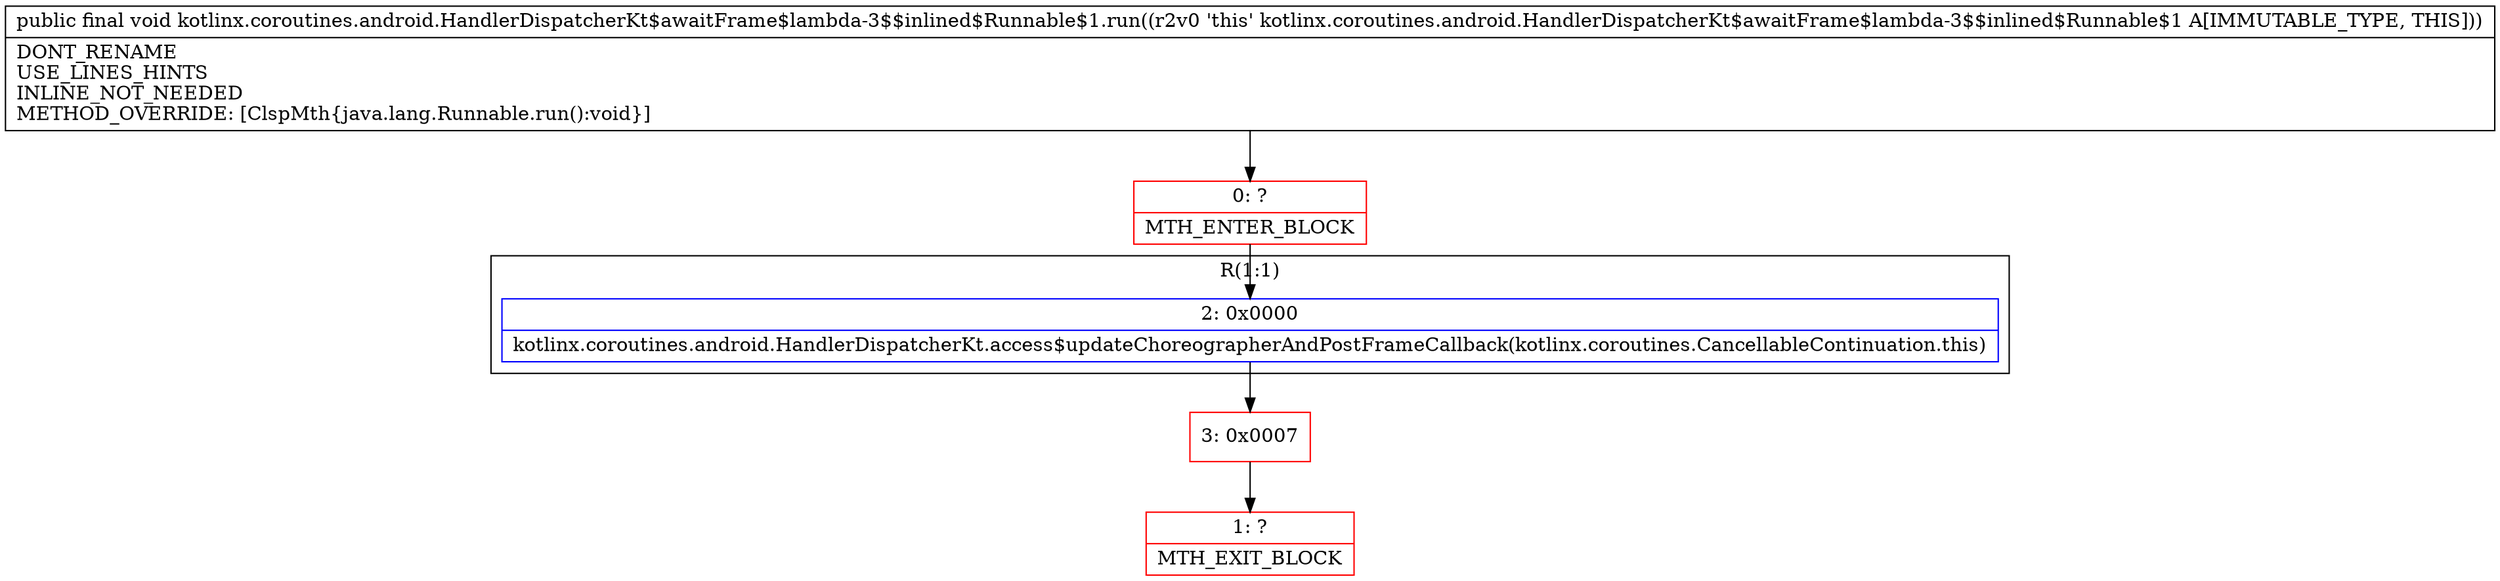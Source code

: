 digraph "CFG forkotlinx.coroutines.android.HandlerDispatcherKt$awaitFrame$lambda\-3$$inlined$Runnable$1.run()V" {
subgraph cluster_Region_768877009 {
label = "R(1:1)";
node [shape=record,color=blue];
Node_2 [shape=record,label="{2\:\ 0x0000|kotlinx.coroutines.android.HandlerDispatcherKt.access$updateChoreographerAndPostFrameCallback(kotlinx.coroutines.CancellableContinuation.this)\l}"];
}
Node_0 [shape=record,color=red,label="{0\:\ ?|MTH_ENTER_BLOCK\l}"];
Node_3 [shape=record,color=red,label="{3\:\ 0x0007}"];
Node_1 [shape=record,color=red,label="{1\:\ ?|MTH_EXIT_BLOCK\l}"];
MethodNode[shape=record,label="{public final void kotlinx.coroutines.android.HandlerDispatcherKt$awaitFrame$lambda\-3$$inlined$Runnable$1.run((r2v0 'this' kotlinx.coroutines.android.HandlerDispatcherKt$awaitFrame$lambda\-3$$inlined$Runnable$1 A[IMMUTABLE_TYPE, THIS]))  | DONT_RENAME\lUSE_LINES_HINTS\lINLINE_NOT_NEEDED\lMETHOD_OVERRIDE: [ClspMth\{java.lang.Runnable.run():void\}]\l}"];
MethodNode -> Node_0;Node_2 -> Node_3;
Node_0 -> Node_2;
Node_3 -> Node_1;
}

